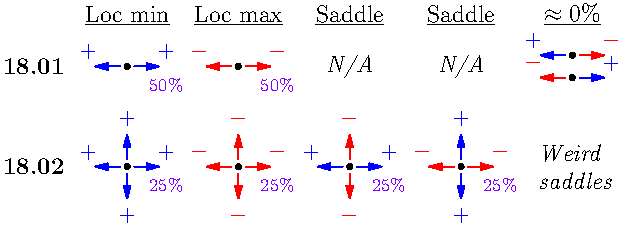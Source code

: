 size(11cm);

void draw_plus(pair P, int dE, int dW, int dN, int dS, string rarity) {
  real eps = 0.35;
  dot(P);
  if (dE != 0) {
    pen p = (dE > 0) ? blue : red;
    string s = (dE > 0) ? "$+$" : "$-$";
    draw(P--(P+(eps,0)), p, EndArrow, Margins);
    label(s, P+(eps,0), dir(90), p);
  }
  if (dW != 0) {
    pen p = (dW > 0) ? blue : red;
    string s = (dW > 0) ? "$+$" : "$-$";
    draw(P--(P-(eps,0)), p, EndArrow, Margins);
    label(s, P-(eps,0), dir(90), p);
  }
  if (dN != 0) {
    pen p = (dN > 0) ? blue : red;
    string s = (dN > 0) ? "$+$" : "$-$";
    draw(P--(P+(0,eps)), p, EndArrow, Margins);
    label(s, P+(0,eps), 0.2*dir(90), p);
  }
  if (dS != 0) {
    pen p = (dS > 0) ? blue : red;
    string s = (dS > 0) ? "$+$" : "$-$";
    draw(P--(P-(0,eps)), p, EndArrow, Margins);
    label(s, P-(0,eps), 0.2*dir(-90), p);
  }
  label(rarity, P+(eps,0), 2*dir(-90), purple+fontsize(9pt));
}

// 18.01 half
label("\textbf{18.01}", (0.5, 0.9), dir(180));
draw_plus((1,0.9), 1, 1, 0, 0, "$50\%$");
draw_plus((2,0.9), -1, -1, 0, 0, "$50\%$");
label("\textit{N/A}", (3, 0.9));
label("\textit{N/A}", (4, 0.9));
draw_plus((5,1.0), -1, 1, 0, 0, "");
draw_plus((5,0.8), 1, -1, 0, 0, "");

// 18.02 half
label("\textbf{18.02}", (0.5, 0), dir(180));
draw_plus((1,0), 1, 1, 1, 1, "$25\%$");
draw_plus((2,0), -1, -1, -1, -1, "$25\%$");
draw_plus((3,0), 1, 1, -1, -1, "$25\%$");
draw_plus((4,0), -1, -1, 1, 1, "$25\%$");
label(minipage("\textit{Weird \\ saddles}", 1.2cm), (5, 0));

label("\underline{Loc min}", (1, 1.2), dir(90));
label("\underline{Loc max}", (2, 1.2), dir(90));
label("\underline{Saddle}", (3, 1.2), dir(90));
label("\underline{Saddle}", (4, 1.2), dir(90));
label("\underline{$\approx 0\%$}", (5, 1.2), dir(90));
